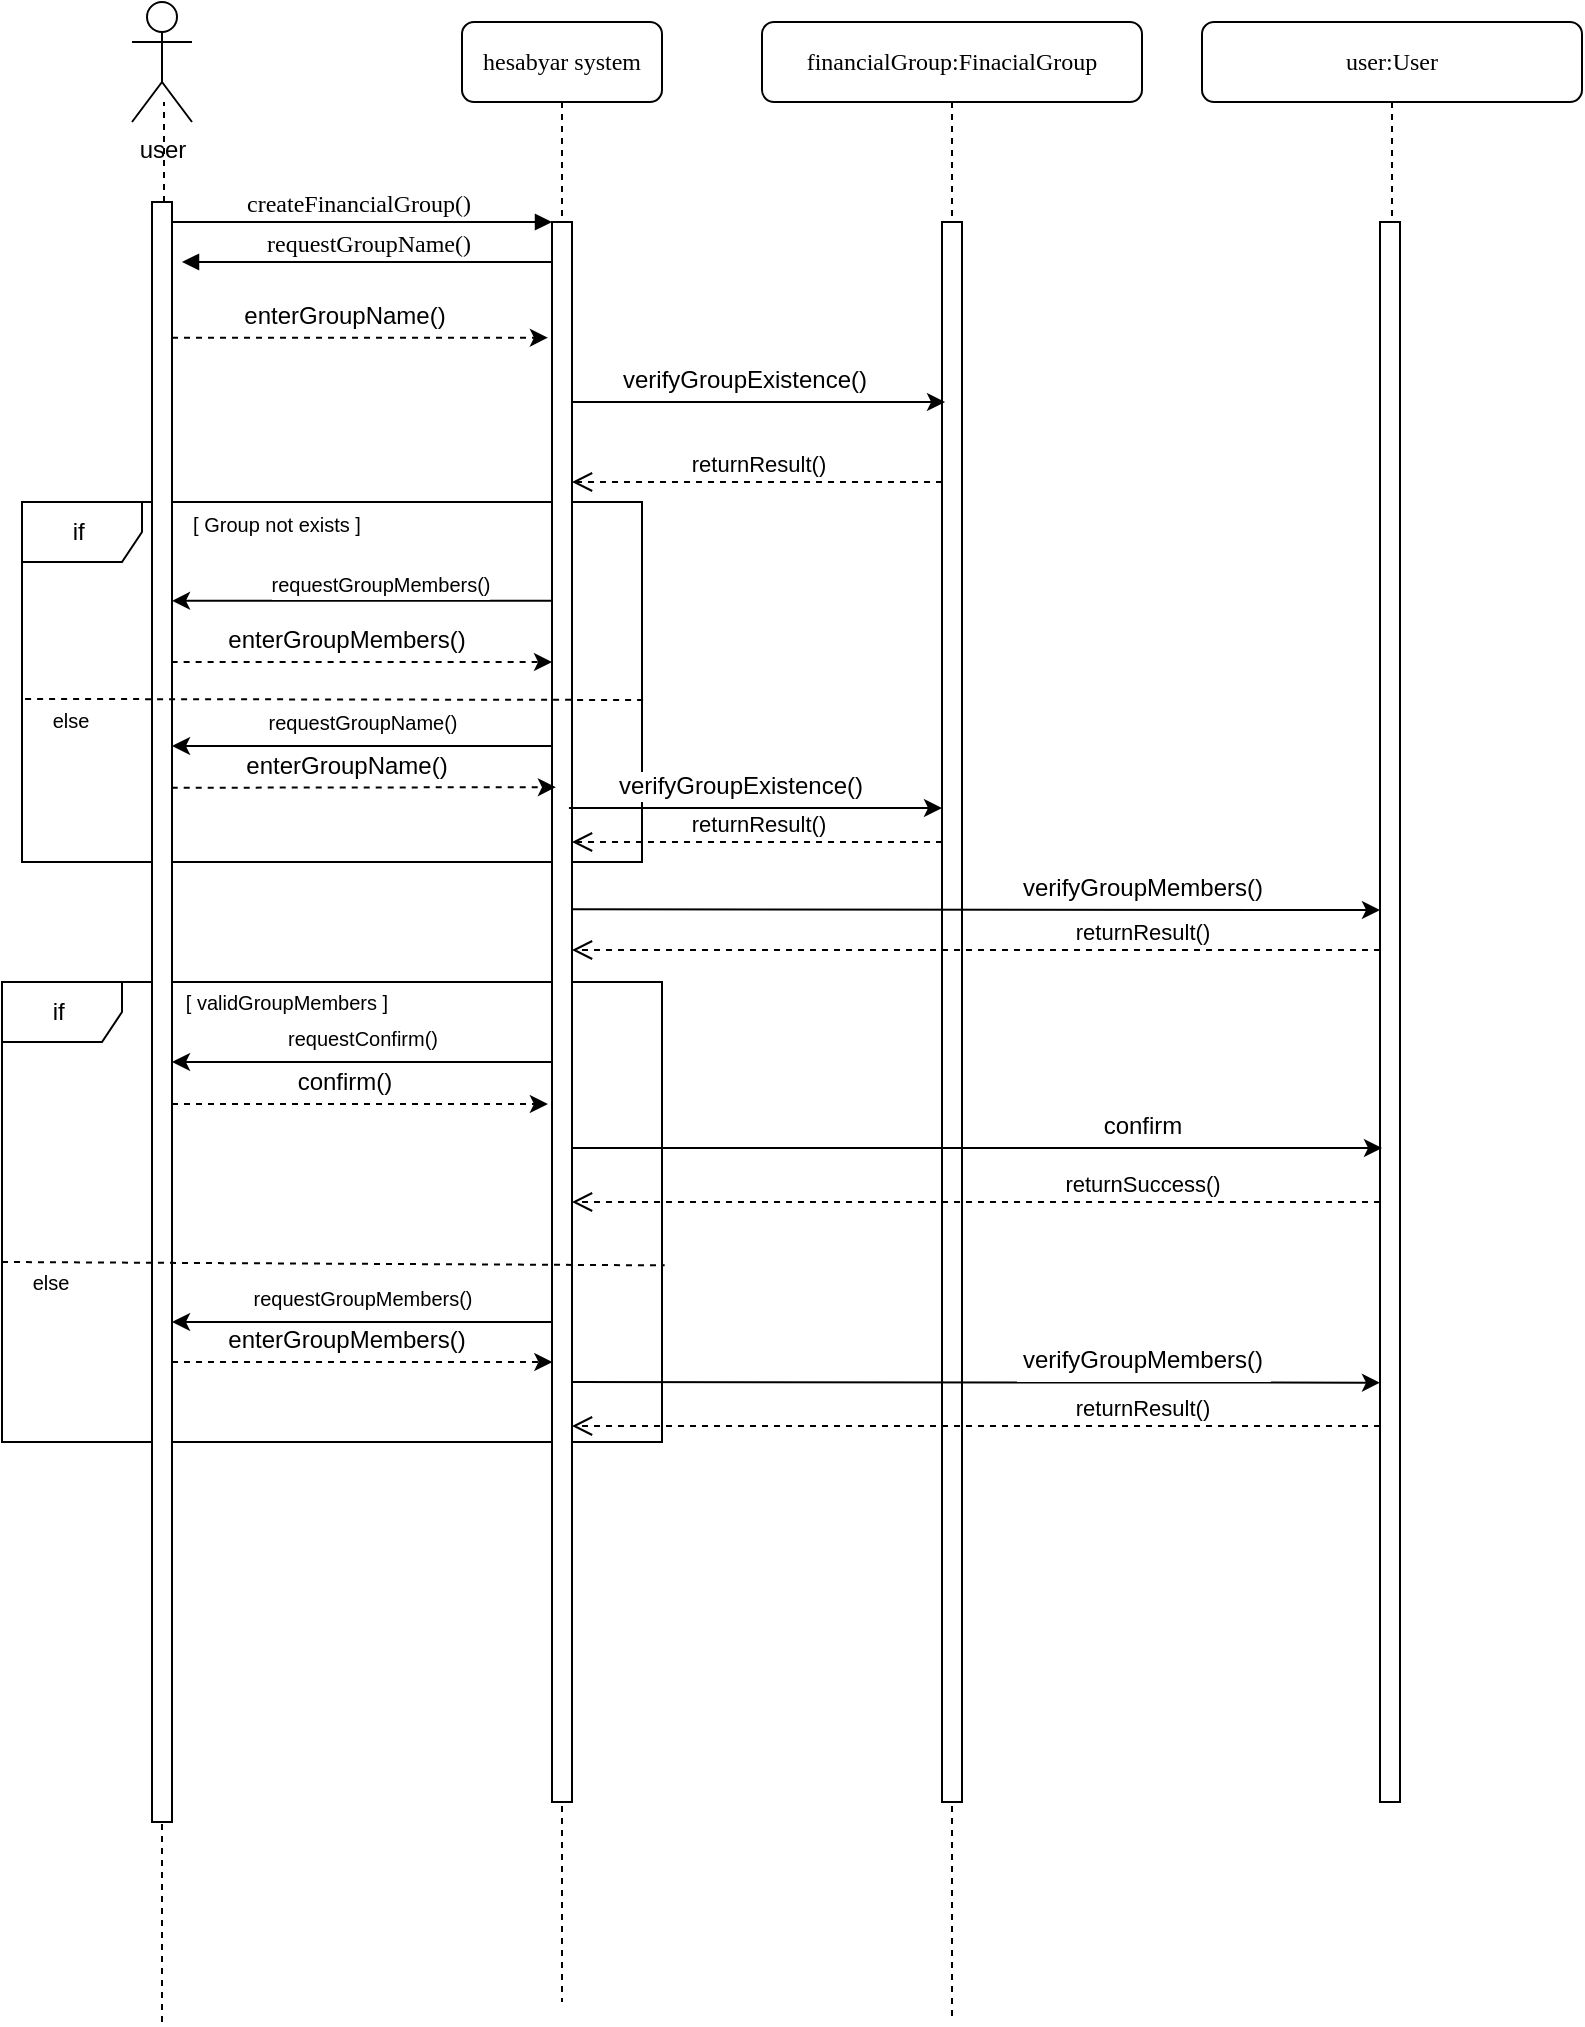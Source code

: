 <mxfile version="12.5.8" type="device"><diagram name="Page-1" id="13e1069c-82ec-6db2-03f1-153e76fe0fe0"><mxGraphModel dx="1108" dy="411" grid="1" gridSize="10" guides="1" tooltips="1" connect="1" arrows="1" fold="1" page="1" pageScale="1" pageWidth="1100" pageHeight="850" background="#ffffff" math="0" shadow="0"><root><mxCell id="0"/><mxCell id="1" parent="0"/><mxCell id="zUGr5-V6RFUtcBQY9_8s-41" value="if&amp;nbsp;" style="shape=umlFrame;whiteSpace=wrap;html=1;" parent="1" vertex="1"><mxGeometry x="70" y="560" width="330" height="230" as="geometry"/></mxCell><mxCell id="BvYZUm-qP1IFcbmg5ldo-1" value="if&amp;nbsp;" style="shape=umlFrame;whiteSpace=wrap;html=1;" parent="1" vertex="1"><mxGeometry x="80" y="320" width="310" height="180" as="geometry"/></mxCell><mxCell id="7baba1c4bc27f4b0-2" value="hesabyar system" style="shape=umlLifeline;perimeter=lifelinePerimeter;whiteSpace=wrap;html=1;container=1;collapsible=0;recursiveResize=0;outlineConnect=0;rounded=1;shadow=0;comic=0;labelBackgroundColor=none;strokeColor=#000000;strokeWidth=1;fillColor=#FFFFFF;fontFamily=Verdana;fontSize=12;fontColor=#000000;align=center;" parent="1" vertex="1"><mxGeometry x="300" y="80" width="100" height="990" as="geometry"/></mxCell><mxCell id="7baba1c4bc27f4b0-10" value="" style="html=1;points=[];perimeter=orthogonalPerimeter;rounded=0;shadow=0;comic=0;labelBackgroundColor=none;strokeColor=#000000;strokeWidth=1;fillColor=#FFFFFF;fontFamily=Verdana;fontSize=12;fontColor=#000000;align=center;" parent="7baba1c4bc27f4b0-2" vertex="1"><mxGeometry x="45" y="100" width="10" height="790" as="geometry"/></mxCell><mxCell id="7baba1c4bc27f4b0-3" value="financialGroup:FinacialGroup" style="shape=umlLifeline;perimeter=lifelinePerimeter;whiteSpace=wrap;html=1;container=1;collapsible=0;recursiveResize=0;outlineConnect=0;rounded=1;shadow=0;comic=0;labelBackgroundColor=none;strokeColor=#000000;strokeWidth=1;fillColor=#FFFFFF;fontFamily=Verdana;fontSize=12;fontColor=#000000;align=center;" parent="1" vertex="1"><mxGeometry x="450" y="80" width="190" height="1000" as="geometry"/></mxCell><mxCell id="7baba1c4bc27f4b0-11" value="createFinancialGroup()" style="html=1;verticalAlign=bottom;endArrow=block;entryX=0;entryY=0;labelBackgroundColor=none;fontFamily=Verdana;fontSize=12;edgeStyle=elbowEdgeStyle;elbow=vertical;" parent="1" target="7baba1c4bc27f4b0-10" edge="1"><mxGeometry relative="1" as="geometry"><mxPoint x="150" y="180" as="sourcePoint"/></mxGeometry></mxCell><mxCell id="7baba1c4bc27f4b0-14" value="requestGroupName()" style="html=1;verticalAlign=bottom;endArrow=block;labelBackgroundColor=none;fontFamily=Verdana;fontSize=12;edgeStyle=elbowEdgeStyle;elbow=vertical;" parent="1" source="7baba1c4bc27f4b0-10" edge="1"><mxGeometry relative="1" as="geometry"><mxPoint x="370" y="200" as="sourcePoint"/><mxPoint x="160" y="200" as="targetPoint"/></mxGeometry></mxCell><mxCell id="UUDC_ejij4yI92PAoC_O-2" value="" style="endArrow=none;dashed=1;html=1;" parent="1" source="UUDC_ejij4yI92PAoC_O-12" edge="1"><mxGeometry width="50" height="50" relative="1" as="geometry"><mxPoint x="151" y="660" as="sourcePoint"/><mxPoint x="151" y="120" as="targetPoint"/></mxGeometry></mxCell><mxCell id="UUDC_ejij4yI92PAoC_O-3" value="user&lt;br&gt;" style="shape=umlActor;html=1;verticalLabelPosition=bottom;verticalAlign=top;align=center;" parent="1" vertex="1"><mxGeometry x="135" y="70" width="30" height="60" as="geometry"/></mxCell><mxCell id="UUDC_ejij4yI92PAoC_O-4" value="" style="endArrow=classic;html=1;entryX=-0.205;entryY=0.158;entryDx=0;entryDy=0;entryPerimeter=0;dashed=1;" parent="1" edge="1"><mxGeometry width="50" height="50" relative="1" as="geometry"><mxPoint x="155" y="237.82" as="sourcePoint"/><mxPoint x="342.95" y="237.82" as="targetPoint"/></mxGeometry></mxCell><mxCell id="UUDC_ejij4yI92PAoC_O-6" value="enterGroupName()" style="text;html=1;resizable=0;points=[];align=center;verticalAlign=middle;labelBackgroundColor=#ffffff;" parent="UUDC_ejij4yI92PAoC_O-4" vertex="1" connectable="0"><mxGeometry x="-0.427" y="7" relative="1" as="geometry"><mxPoint x="32" y="-4" as="offset"/></mxGeometry></mxCell><mxCell id="UUDC_ejij4yI92PAoC_O-9" value="returnResult()" style="html=1;verticalAlign=bottom;endArrow=open;dashed=1;endSize=8;exitX=0;exitY=0.405;exitDx=0;exitDy=0;exitPerimeter=0;" parent="1" edge="1"><mxGeometry relative="1" as="geometry"><mxPoint x="540" y="310.0" as="sourcePoint"/><mxPoint x="355" y="310.0" as="targetPoint"/></mxGeometry></mxCell><mxCell id="UUDC_ejij4yI92PAoC_O-11" value="" style="endArrow=classic;html=1;entryX=1;entryY=0.589;entryDx=0;entryDy=0;entryPerimeter=0;" parent="1" edge="1"><mxGeometry width="50" height="50" relative="1" as="geometry"><mxPoint x="345" y="369.39" as="sourcePoint"/><mxPoint x="155" y="369.39" as="targetPoint"/><Array as="points"/></mxGeometry></mxCell><mxCell id="UUDC_ejij4yI92PAoC_O-18" value="&lt;span style=&quot;font-size: 10px&quot;&gt;requestGroupMembers()&lt;/span&gt;" style="text;html=1;resizable=0;points=[];align=center;verticalAlign=middle;labelBackgroundColor=#ffffff;" parent="UUDC_ejij4yI92PAoC_O-11" vertex="1" connectable="0"><mxGeometry x="-0.151" y="1" relative="1" as="geometry"><mxPoint x="-6" y="-10" as="offset"/></mxGeometry></mxCell><mxCell id="UUDC_ejij4yI92PAoC_O-12" value="" style="html=1;points=[];perimeter=orthogonalPerimeter;" parent="1" vertex="1"><mxGeometry x="145" y="170" width="10" height="810" as="geometry"/></mxCell><mxCell id="UUDC_ejij4yI92PAoC_O-13" value="" style="endArrow=none;dashed=1;html=1;" parent="1" target="UUDC_ejij4yI92PAoC_O-12" edge="1"><mxGeometry width="50" height="50" relative="1" as="geometry"><mxPoint x="150" y="1080" as="sourcePoint"/><mxPoint x="151" y="120" as="targetPoint"/></mxGeometry></mxCell><mxCell id="BvYZUm-qP1IFcbmg5ldo-2" value="&lt;span style=&quot;font-size: 10px&quot;&gt;[ Group not exists ]&lt;/span&gt;" style="text;html=1;resizable=0;points=[];align=center;verticalAlign=middle;labelBackgroundColor=#ffffff;" parent="1" vertex="1" connectable="0"><mxGeometry x="-0.151" y="1" relative="1" as="geometry"><mxPoint x="207" y="331" as="offset"/></mxGeometry></mxCell><mxCell id="BvYZUm-qP1IFcbmg5ldo-3" value="" style="endArrow=classic;html=1;" parent="1" edge="1"><mxGeometry width="50" height="50" relative="1" as="geometry"><mxPoint x="345" y="442.0" as="sourcePoint"/><mxPoint x="155" y="442.0" as="targetPoint"/><Array as="points"><mxPoint x="264.5" y="442"/></Array></mxGeometry></mxCell><mxCell id="BvYZUm-qP1IFcbmg5ldo-4" value="&lt;span style=&quot;font-size: 10px&quot;&gt;requestGroupName()&lt;/span&gt;" style="text;html=1;resizable=0;points=[];align=center;verticalAlign=middle;labelBackgroundColor=#ffffff;" parent="BvYZUm-qP1IFcbmg5ldo-3" vertex="1" connectable="0"><mxGeometry x="-0.151" y="1" relative="1" as="geometry"><mxPoint x="-14.43" y="-13" as="offset"/></mxGeometry></mxCell><mxCell id="BvYZUm-qP1IFcbmg5ldo-6" value="&lt;span style=&quot;font-size: 10px&quot;&gt;else&lt;/span&gt;" style="text;html=1;resizable=0;points=[];align=center;verticalAlign=middle;labelBackgroundColor=#ffffff;" parent="1" vertex="1" connectable="0"><mxGeometry x="110.164" y="439.002" as="geometry"><mxPoint x="-6" y="-10" as="offset"/></mxGeometry></mxCell><mxCell id="7baba1c4bc27f4b0-13" value="" style="html=1;points=[];perimeter=orthogonalPerimeter;rounded=0;shadow=0;comic=0;labelBackgroundColor=none;strokeColor=#000000;strokeWidth=1;fillColor=#FFFFFF;fontFamily=Verdana;fontSize=12;fontColor=#000000;align=center;" parent="1" vertex="1"><mxGeometry x="540" y="180" width="10" height="790" as="geometry"/></mxCell><mxCell id="zUGr5-V6RFUtcBQY9_8s-2" value="" style="endArrow=classic;html=1;entryX=0.152;entryY=0.219;entryDx=0;entryDy=0;entryPerimeter=0;" parent="1" edge="1"><mxGeometry width="50" height="50" relative="1" as="geometry"><mxPoint x="355" y="270.01" as="sourcePoint"/><mxPoint x="541.52" y="270.01" as="targetPoint"/></mxGeometry></mxCell><mxCell id="zUGr5-V6RFUtcBQY9_8s-3" value="verifyGroupExistence()" style="text;html=1;resizable=0;points=[];align=center;verticalAlign=middle;labelBackgroundColor=#ffffff;" parent="zUGr5-V6RFUtcBQY9_8s-2" vertex="1" connectable="0"><mxGeometry x="-0.427" y="7" relative="1" as="geometry"><mxPoint x="32" y="-4" as="offset"/></mxGeometry></mxCell><mxCell id="zUGr5-V6RFUtcBQY9_8s-10" value="" style="endArrow=none;dashed=1;html=1;exitX=0.005;exitY=0.547;exitDx=0;exitDy=0;exitPerimeter=0;entryX=1.005;entryY=0.55;entryDx=0;entryDy=0;entryPerimeter=0;" parent="1" source="BvYZUm-qP1IFcbmg5ldo-1" target="BvYZUm-qP1IFcbmg5ldo-1" edge="1"><mxGeometry width="50" height="50" relative="1" as="geometry"><mxPoint x="210" y="485" as="sourcePoint"/><mxPoint x="260" y="435" as="targetPoint"/><Array as="points"/></mxGeometry></mxCell><mxCell id="zUGr5-V6RFUtcBQY9_8s-13" value="" style="endArrow=classic;html=1;exitX=0.982;exitY=0.284;exitDx=0;exitDy=0;exitPerimeter=0;dashed=1;" parent="1" source="UUDC_ejij4yI92PAoC_O-12" edge="1"><mxGeometry width="50" height="50" relative="1" as="geometry"><mxPoint x="165" y="398.58" as="sourcePoint"/><mxPoint x="345" y="400" as="targetPoint"/></mxGeometry></mxCell><mxCell id="zUGr5-V6RFUtcBQY9_8s-14" value="enterGroupMembers()" style="text;html=1;resizable=0;points=[];align=center;verticalAlign=middle;labelBackgroundColor=#ffffff;" parent="zUGr5-V6RFUtcBQY9_8s-13" vertex="1" connectable="0"><mxGeometry x="-0.427" y="7" relative="1" as="geometry"><mxPoint x="32" y="-4" as="offset"/></mxGeometry></mxCell><mxCell id="zUGr5-V6RFUtcBQY9_8s-15" value="user:User" style="shape=umlLifeline;perimeter=lifelinePerimeter;whiteSpace=wrap;html=1;container=1;collapsible=0;recursiveResize=0;outlineConnect=0;rounded=1;shadow=0;comic=0;labelBackgroundColor=none;strokeColor=#000000;strokeWidth=1;fillColor=#FFFFFF;fontFamily=Verdana;fontSize=12;fontColor=#000000;align=center;" parent="1" vertex="1"><mxGeometry x="670" y="80" width="190" height="760" as="geometry"/></mxCell><mxCell id="zUGr5-V6RFUtcBQY9_8s-16" value="" style="html=1;points=[];perimeter=orthogonalPerimeter;rounded=0;shadow=0;comic=0;labelBackgroundColor=none;strokeColor=#000000;strokeWidth=1;fillColor=#FFFFFF;fontFamily=Verdana;fontSize=12;fontColor=#000000;align=center;" parent="1" vertex="1"><mxGeometry x="759" y="180" width="10" height="790" as="geometry"/></mxCell><mxCell id="zUGr5-V6RFUtcBQY9_8s-17" value="" style="endArrow=classic;html=1;entryX=-0.205;entryY=0.158;entryDx=0;entryDy=0;entryPerimeter=0;exitX=0.986;exitY=0.588;exitDx=0;exitDy=0;exitPerimeter=0;dashed=1;" parent="1" edge="1"><mxGeometry width="50" height="50" relative="1" as="geometry"><mxPoint x="154.86" y="462.88" as="sourcePoint"/><mxPoint x="346.95" y="462.58" as="targetPoint"/></mxGeometry></mxCell><mxCell id="zUGr5-V6RFUtcBQY9_8s-18" value="enterGroupName()" style="text;html=1;resizable=0;points=[];align=center;verticalAlign=middle;labelBackgroundColor=#ffffff;" parent="zUGr5-V6RFUtcBQY9_8s-17" vertex="1" connectable="0"><mxGeometry x="-0.427" y="7" relative="1" as="geometry"><mxPoint x="32" y="-4" as="offset"/></mxGeometry></mxCell><mxCell id="zUGr5-V6RFUtcBQY9_8s-19" value="" style="endArrow=classic;html=1;entryX=0.152;entryY=0.219;entryDx=0;entryDy=0;entryPerimeter=0;" parent="1" edge="1"><mxGeometry width="50" height="50" relative="1" as="geometry"><mxPoint x="353.48" y="473.0" as="sourcePoint"/><mxPoint x="540" y="473.0" as="targetPoint"/></mxGeometry></mxCell><mxCell id="zUGr5-V6RFUtcBQY9_8s-20" value="verifyGroupExistence()" style="text;html=1;resizable=0;points=[];align=center;verticalAlign=middle;labelBackgroundColor=#ffffff;" parent="zUGr5-V6RFUtcBQY9_8s-19" vertex="1" connectable="0"><mxGeometry x="-0.427" y="7" relative="1" as="geometry"><mxPoint x="32" y="-4" as="offset"/></mxGeometry></mxCell><mxCell id="zUGr5-V6RFUtcBQY9_8s-21" value="returnResult()" style="html=1;verticalAlign=bottom;endArrow=open;dashed=1;endSize=8;exitX=0;exitY=0.405;exitDx=0;exitDy=0;exitPerimeter=0;" parent="1" edge="1"><mxGeometry relative="1" as="geometry"><mxPoint x="540" y="490" as="sourcePoint"/><mxPoint x="355" y="490" as="targetPoint"/></mxGeometry></mxCell><mxCell id="zUGr5-V6RFUtcBQY9_8s-24" value="" style="endArrow=classic;html=1;exitX=0.99;exitY=0.435;exitDx=0;exitDy=0;exitPerimeter=0;" parent="1" source="7baba1c4bc27f4b0-10" edge="1"><mxGeometry width="50" height="50" relative="1" as="geometry"><mxPoint x="360" y="524" as="sourcePoint"/><mxPoint x="759" y="524" as="targetPoint"/></mxGeometry></mxCell><mxCell id="zUGr5-V6RFUtcBQY9_8s-25" value="verifyGroupMembers()" style="text;html=1;resizable=0;points=[];align=center;verticalAlign=middle;labelBackgroundColor=#ffffff;" parent="zUGr5-V6RFUtcBQY9_8s-24" vertex="1" connectable="0"><mxGeometry x="-0.427" y="7" relative="1" as="geometry"><mxPoint x="169.07" y="-4" as="offset"/></mxGeometry></mxCell><mxCell id="zUGr5-V6RFUtcBQY9_8s-26" value="returnResult()" style="html=1;verticalAlign=bottom;endArrow=open;dashed=1;endSize=8;" parent="1" target="7baba1c4bc27f4b0-10" edge="1"><mxGeometry x="-0.412" relative="1" as="geometry"><mxPoint x="759" y="544" as="sourcePoint"/><mxPoint x="550" y="544" as="targetPoint"/><mxPoint as="offset"/></mxGeometry></mxCell><mxCell id="zUGr5-V6RFUtcBQY9_8s-29" value="&lt;span style=&quot;font-size: 10px&quot;&gt;else&lt;/span&gt;" style="text;html=1;resizable=0;points=[];align=center;verticalAlign=middle;labelBackgroundColor=#ffffff;" parent="1" vertex="1" connectable="0"><mxGeometry x="100.004" y="720.002" as="geometry"><mxPoint x="-6" y="-10" as="offset"/></mxGeometry></mxCell><mxCell id="zUGr5-V6RFUtcBQY9_8s-31" value="&lt;span style=&quot;font-size: 10px&quot;&gt;[ validGroupMembers ]&lt;/span&gt;" style="text;html=1;resizable=0;points=[];align=center;verticalAlign=middle;labelBackgroundColor=#ffffff;" parent="1" vertex="1" connectable="0"><mxGeometry x="-0.151" y="1" relative="1" as="geometry"><mxPoint x="212" y="570" as="offset"/></mxGeometry></mxCell><mxCell id="zUGr5-V6RFUtcBQY9_8s-32" value="" style="endArrow=classic;html=1;" parent="1" edge="1"><mxGeometry width="50" height="50" relative="1" as="geometry"><mxPoint x="345" y="600.0" as="sourcePoint"/><mxPoint x="155" y="600.0" as="targetPoint"/><Array as="points"><mxPoint x="264.5" y="600"/></Array></mxGeometry></mxCell><mxCell id="zUGr5-V6RFUtcBQY9_8s-33" value="&lt;span style=&quot;font-size: 10px&quot;&gt;requestConfirm()&lt;/span&gt;" style="text;html=1;resizable=0;points=[];align=center;verticalAlign=middle;labelBackgroundColor=#ffffff;" parent="zUGr5-V6RFUtcBQY9_8s-32" vertex="1" connectable="0"><mxGeometry x="-0.151" y="1" relative="1" as="geometry"><mxPoint x="-14.43" y="-13" as="offset"/></mxGeometry></mxCell><mxCell id="zUGr5-V6RFUtcBQY9_8s-34" value="" style="endArrow=classic;html=1;entryX=-0.205;entryY=0.158;entryDx=0;entryDy=0;entryPerimeter=0;dashed=1;" parent="1" edge="1"><mxGeometry width="50" height="50" relative="1" as="geometry"><mxPoint x="155" y="621" as="sourcePoint"/><mxPoint x="342.95" y="621" as="targetPoint"/></mxGeometry></mxCell><mxCell id="zUGr5-V6RFUtcBQY9_8s-35" value="confirm()" style="text;html=1;resizable=0;points=[];align=center;verticalAlign=middle;labelBackgroundColor=#ffffff;" parent="zUGr5-V6RFUtcBQY9_8s-34" vertex="1" connectable="0"><mxGeometry x="-0.427" y="7" relative="1" as="geometry"><mxPoint x="32" y="-4" as="offset"/></mxGeometry></mxCell><mxCell id="zUGr5-V6RFUtcBQY9_8s-38" value="" style="endArrow=classic;html=1;" parent="1" source="7baba1c4bc27f4b0-10" edge="1"><mxGeometry width="50" height="50" relative="1" as="geometry"><mxPoint x="360" y="660" as="sourcePoint"/><mxPoint x="760" y="643" as="targetPoint"/></mxGeometry></mxCell><mxCell id="zUGr5-V6RFUtcBQY9_8s-39" value="confirm" style="text;html=1;resizable=0;points=[];align=center;verticalAlign=middle;labelBackgroundColor=#ffffff;" parent="zUGr5-V6RFUtcBQY9_8s-38" vertex="1" connectable="0"><mxGeometry x="-0.427" y="7" relative="1" as="geometry"><mxPoint x="169.07" y="-4" as="offset"/></mxGeometry></mxCell><mxCell id="zUGr5-V6RFUtcBQY9_8s-40" value="returnSuccess()" style="html=1;verticalAlign=bottom;endArrow=open;dashed=1;endSize=8;" parent="1" edge="1"><mxGeometry x="-0.412" relative="1" as="geometry"><mxPoint x="759" y="670" as="sourcePoint"/><mxPoint x="355" y="670" as="targetPoint"/><mxPoint as="offset"/></mxGeometry></mxCell><mxCell id="zUGr5-V6RFUtcBQY9_8s-42" value="" style="endArrow=none;dashed=1;html=1;exitX=0.005;exitY=0.547;exitDx=0;exitDy=0;exitPerimeter=0;entryX=1.004;entryY=0.616;entryDx=0;entryDy=0;entryPerimeter=0;" parent="1" target="zUGr5-V6RFUtcBQY9_8s-41" edge="1"><mxGeometry width="50" height="50" relative="1" as="geometry"><mxPoint x="70.0" y="700.0" as="sourcePoint"/><mxPoint x="560" y="700.54" as="targetPoint"/><Array as="points"/></mxGeometry></mxCell><mxCell id="zUGr5-V6RFUtcBQY9_8s-43" value="" style="endArrow=classic;html=1;" parent="1" edge="1"><mxGeometry width="50" height="50" relative="1" as="geometry"><mxPoint x="345" y="730.0" as="sourcePoint"/><mxPoint x="155" y="730.0" as="targetPoint"/><Array as="points"><mxPoint x="264.5" y="730"/></Array></mxGeometry></mxCell><mxCell id="zUGr5-V6RFUtcBQY9_8s-44" value="&lt;span style=&quot;font-size: 10px&quot;&gt;requestGroupMembers()&lt;/span&gt;" style="text;html=1;resizable=0;points=[];align=center;verticalAlign=middle;labelBackgroundColor=#ffffff;" parent="zUGr5-V6RFUtcBQY9_8s-43" vertex="1" connectable="0"><mxGeometry x="-0.151" y="1" relative="1" as="geometry"><mxPoint x="-14.43" y="-13" as="offset"/></mxGeometry></mxCell><mxCell id="zUGr5-V6RFUtcBQY9_8s-45" value="" style="endArrow=classic;html=1;exitX=0.982;exitY=0.284;exitDx=0;exitDy=0;exitPerimeter=0;dashed=1;" parent="1" edge="1"><mxGeometry width="50" height="50" relative="1" as="geometry"><mxPoint x="155.0" y="750.04" as="sourcePoint"/><mxPoint x="345.18" y="750.0" as="targetPoint"/></mxGeometry></mxCell><mxCell id="zUGr5-V6RFUtcBQY9_8s-46" value="enterGroupMembers()" style="text;html=1;resizable=0;points=[];align=center;verticalAlign=middle;labelBackgroundColor=#ffffff;" parent="zUGr5-V6RFUtcBQY9_8s-45" vertex="1" connectable="0"><mxGeometry x="-0.427" y="7" relative="1" as="geometry"><mxPoint x="32" y="-4" as="offset"/></mxGeometry></mxCell><mxCell id="zUGr5-V6RFUtcBQY9_8s-47" value="" style="endArrow=classic;html=1;exitX=0.99;exitY=0.435;exitDx=0;exitDy=0;exitPerimeter=0;" parent="1" edge="1"><mxGeometry width="50" height="50" relative="1" as="geometry"><mxPoint x="354.9" y="760.0" as="sourcePoint"/><mxPoint x="759" y="760.35" as="targetPoint"/></mxGeometry></mxCell><mxCell id="zUGr5-V6RFUtcBQY9_8s-48" value="verifyGroupMembers()" style="text;html=1;resizable=0;points=[];align=center;verticalAlign=middle;labelBackgroundColor=#ffffff;" parent="zUGr5-V6RFUtcBQY9_8s-47" vertex="1" connectable="0"><mxGeometry x="-0.427" y="7" relative="1" as="geometry"><mxPoint x="169.07" y="-4" as="offset"/></mxGeometry></mxCell><mxCell id="zUGr5-V6RFUtcBQY9_8s-49" value="returnResult()" style="html=1;verticalAlign=bottom;endArrow=open;dashed=1;endSize=8;" parent="1" edge="1"><mxGeometry x="-0.412" relative="1" as="geometry"><mxPoint x="759" y="782.0" as="sourcePoint"/><mxPoint x="355" y="782.0" as="targetPoint"/><mxPoint as="offset"/></mxGeometry></mxCell></root></mxGraphModel></diagram></mxfile>